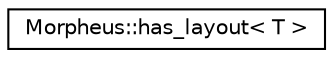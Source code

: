 digraph "Graphical Class Hierarchy"
{
 // LATEX_PDF_SIZE
  edge [fontname="Helvetica",fontsize="10",labelfontname="Helvetica",labelfontsize="10"];
  node [fontname="Helvetica",fontsize="10",shape=record];
  rankdir="LR";
  Node0 [label="Morpheus::has_layout\< T \>",height=0.2,width=0.4,color="black", fillcolor="white", style="filled",URL="$classMorpheus_1_1has__layout.html",tooltip="Checks if the given type T has a layout i.e has as a array_layout member trait it self and is one of ..."];
}
